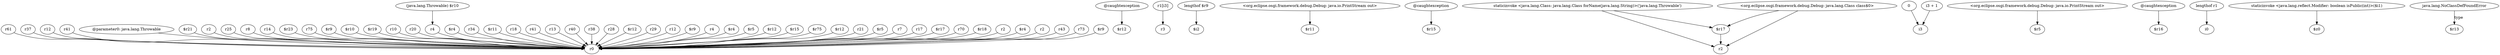 digraph g {
0[label="r61"]
1[label="r0"]
0->1[label=""]
2[label="r37"]
2->1[label=""]
3[label="@caughtexception"]
4[label="$r12"]
3->4[label=""]
5[label="r12"]
5->1[label=""]
6[label="r1[i3]"]
7[label="r3"]
6->7[label=""]
8[label="r41"]
8->1[label=""]
9[label="@parameter0: java.lang.Throwable"]
9->1[label=""]
10[label="$r21"]
10->1[label=""]
11[label="r2"]
11->1[label=""]
12[label="r25"]
12->1[label=""]
13[label="r8"]
13->1[label=""]
14[label="r14"]
14->1[label=""]
15[label="$r23"]
15->1[label=""]
16[label="r75"]
16->1[label=""]
17[label="$r9"]
17->1[label=""]
18[label="$r10"]
18->1[label=""]
19[label="$r19"]
19->1[label=""]
20[label="r10"]
20->1[label=""]
21[label="r20"]
21->1[label=""]
22[label="lengthof $r9"]
23[label="$i2"]
22->23[label=""]
24[label="<org.eclipse.osgi.framework.debug.Debug: java.io.PrintStream out>"]
25[label="$r11"]
24->25[label=""]
26[label="r4"]
26->1[label=""]
27[label="$r4"]
27->1[label=""]
28[label="r34"]
28->1[label=""]
29[label="@caughtexception"]
30[label="$r15"]
29->30[label=""]
31[label="$r11"]
31->1[label=""]
32[label="r18"]
32->1[label=""]
33[label="r41"]
33->1[label=""]
34[label="staticinvoke <java.lang.Class: java.lang.Class forName(java.lang.String)>('java.lang.Throwable')"]
35[label="$r17"]
34->35[label=""]
36[label="0"]
37[label="i3"]
36->37[label=""]
38[label="r13"]
38->1[label=""]
39[label="r40"]
39->1[label=""]
40[label="r38"]
40->1[label=""]
41[label="r28"]
41->1[label=""]
42[label="$r12"]
42->1[label=""]
43[label="r29"]
43->1[label=""]
44[label="r12"]
44->1[label=""]
45[label="<org.eclipse.osgi.framework.debug.Debug: java.io.PrintStream out>"]
46[label="$r5"]
45->46[label=""]
47[label="$r9"]
47->1[label=""]
48[label="r4"]
48->1[label=""]
49[label="(java.lang.Throwable) $r10"]
49->26[label=""]
50[label="$r4"]
50->1[label=""]
51[label="@caughtexception"]
52[label="$r16"]
51->52[label=""]
53[label="r2"]
34->53[label=""]
54[label="$r5"]
54->1[label=""]
55[label="$r12"]
55->1[label=""]
56[label="$r15"]
56->1[label=""]
57[label="$r75"]
57->1[label=""]
58[label="$r12"]
58->1[label=""]
59[label="r21"]
59->1[label=""]
60[label="$r5"]
60->1[label=""]
61[label="<org.eclipse.osgi.framework.debug.Debug: java.lang.Class class$0>"]
61->35[label=""]
61->53[label=""]
62[label="r7"]
62->1[label=""]
63[label="r17"]
63->1[label=""]
64[label="$r17"]
64->1[label=""]
65[label="lengthof r1"]
66[label="i0"]
65->66[label=""]
67[label="r70"]
67->1[label=""]
35->53[label=""]
68[label="staticinvoke <java.lang.reflect.Modifier: boolean isPublic(int)>($i1)"]
69[label="$z0"]
68->69[label=""]
70[label="$r18"]
70->1[label=""]
71[label="r2"]
71->1[label=""]
72[label="java.lang.NoClassDefFoundError"]
73[label="$r13"]
72->73[label="type"]
74[label="$r4"]
74->1[label=""]
75[label="r2"]
75->1[label=""]
76[label="i3 + 1"]
76->37[label=""]
77[label="r43"]
77->1[label=""]
78[label="r73"]
78->1[label=""]
79[label="$r9"]
79->1[label=""]
}